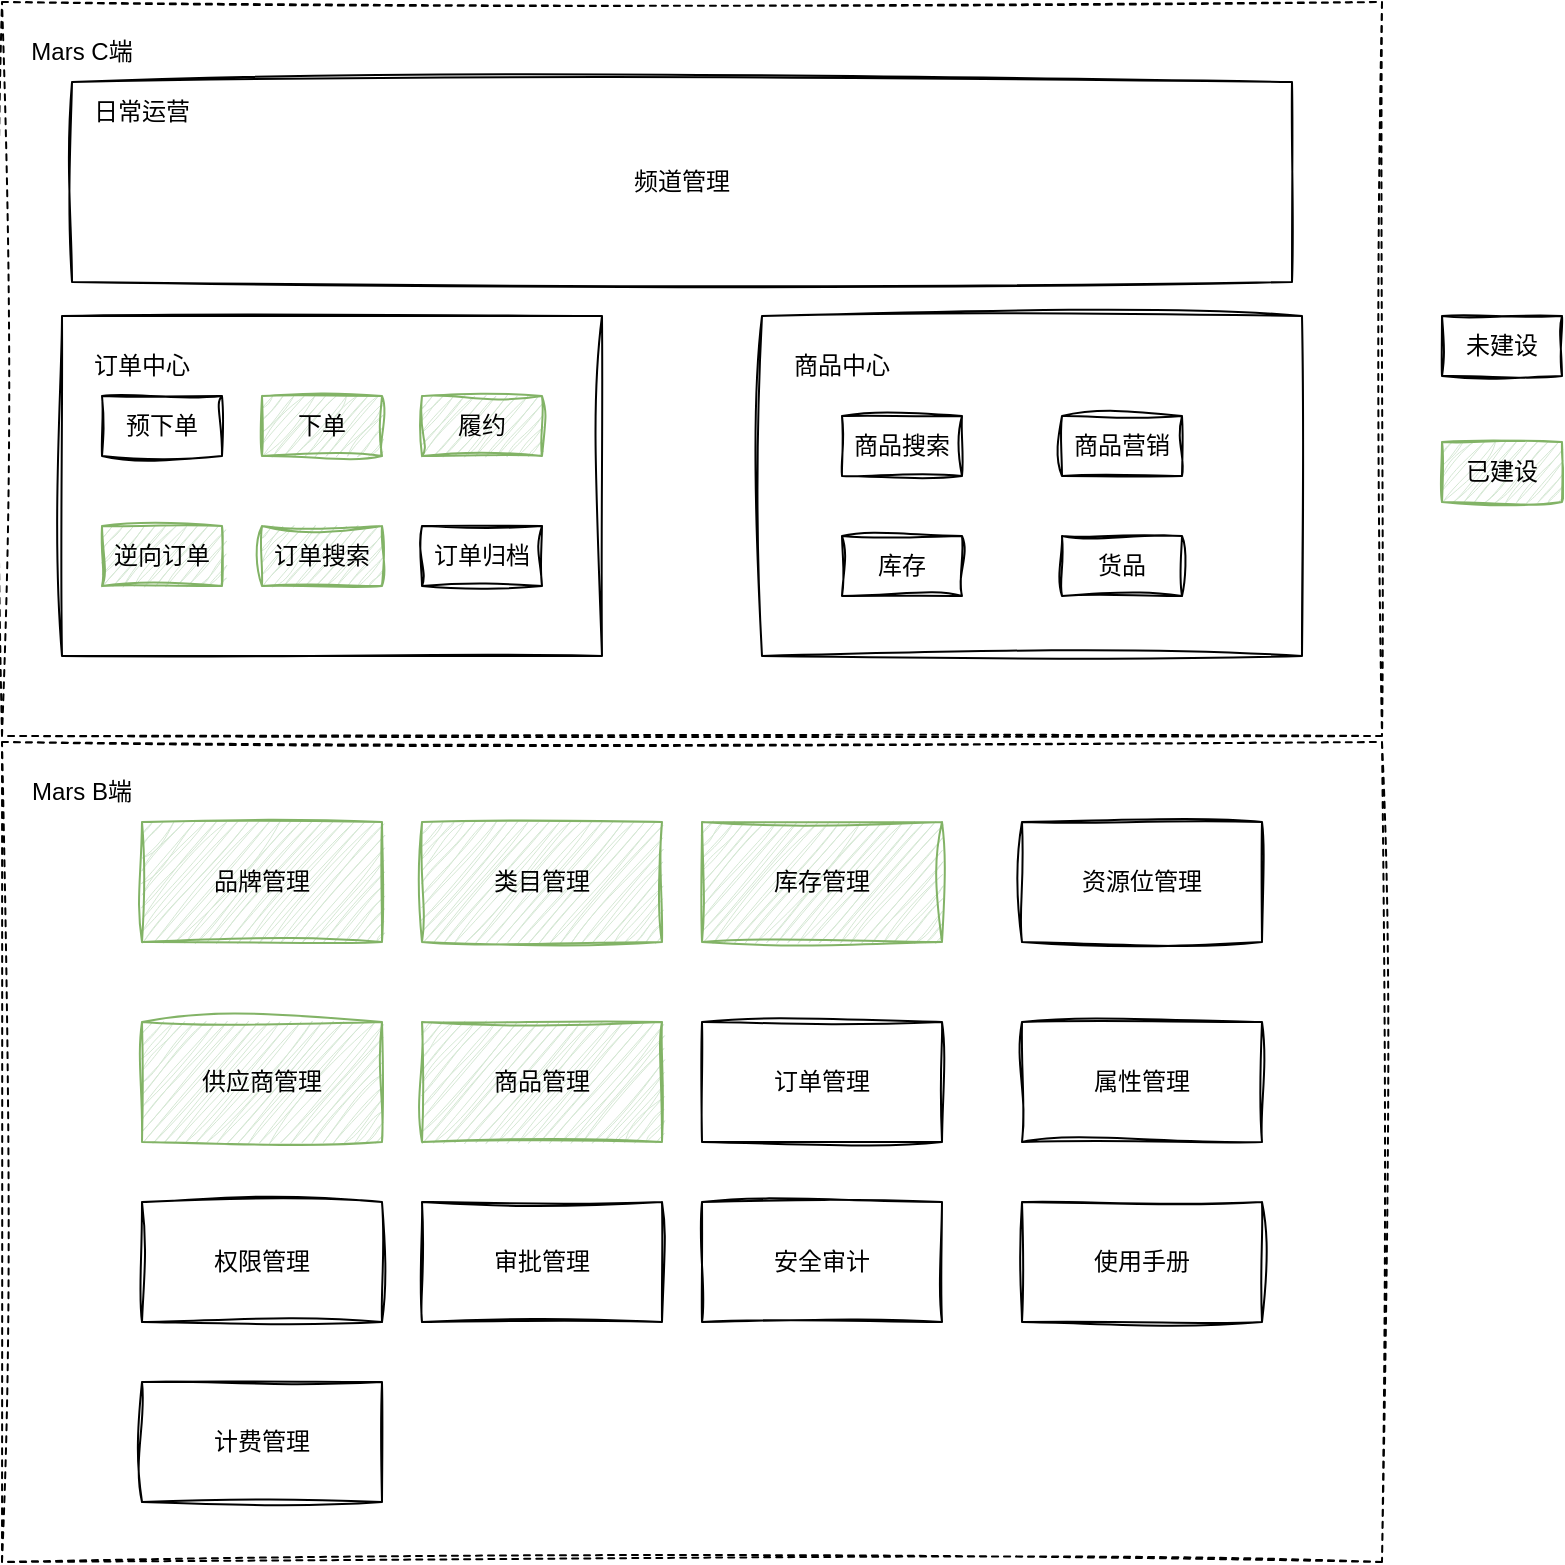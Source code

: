 <mxfile version="21.1.7" type="github">
  <diagram name="第 1 页" id="MRdZ3hBdjMbjx7WIVCL3">
    <mxGraphModel dx="1306" dy="2005" grid="1" gridSize="10" guides="1" tooltips="1" connect="1" arrows="1" fold="1" page="1" pageScale="1" pageWidth="827" pageHeight="1169" math="0" shadow="0">
      <root>
        <mxCell id="0" />
        <mxCell id="1" parent="0" />
        <mxCell id="0BC0dYOykBInenCxKDrt-12" value="" style="rounded=0;whiteSpace=wrap;html=1;dashed=1;fillStyle=auto;glass=0;sketch=1;curveFitting=1;jiggle=2;" parent="1" vertex="1">
          <mxGeometry x="160" y="190" width="690" height="410" as="geometry" />
        </mxCell>
        <mxCell id="0BC0dYOykBInenCxKDrt-1" value="品牌管理" style="rounded=0;whiteSpace=wrap;html=1;sketch=1;curveFitting=1;jiggle=2;fillColor=#d5e8d4;strokeColor=#82b366;" parent="1" vertex="1">
          <mxGeometry x="230" y="230" width="120" height="60" as="geometry" />
        </mxCell>
        <mxCell id="0BC0dYOykBInenCxKDrt-2" value="类目管理" style="rounded=0;whiteSpace=wrap;html=1;sketch=1;curveFitting=1;jiggle=2;fillColor=#d5e8d4;strokeColor=#82b366;" parent="1" vertex="1">
          <mxGeometry x="370" y="230" width="120" height="60" as="geometry" />
        </mxCell>
        <mxCell id="0BC0dYOykBInenCxKDrt-3" value="供应商管理" style="rounded=0;whiteSpace=wrap;html=1;sketch=1;curveFitting=1;jiggle=2;fillColor=#d5e8d4;strokeColor=#82b366;" parent="1" vertex="1">
          <mxGeometry x="230" y="330" width="120" height="60" as="geometry" />
        </mxCell>
        <mxCell id="0BC0dYOykBInenCxKDrt-4" value="商品管理" style="rounded=0;whiteSpace=wrap;html=1;sketch=1;curveFitting=1;jiggle=2;fillColor=#d5e8d4;strokeColor=#82b366;" parent="1" vertex="1">
          <mxGeometry x="370" y="330" width="120" height="60" as="geometry" />
        </mxCell>
        <mxCell id="0BC0dYOykBInenCxKDrt-5" value="库存管理" style="rounded=0;whiteSpace=wrap;html=1;sketch=1;curveFitting=1;jiggle=2;fillColor=#d5e8d4;strokeColor=#82b366;" parent="1" vertex="1">
          <mxGeometry x="510" y="230" width="120" height="60" as="geometry" />
        </mxCell>
        <mxCell id="0BC0dYOykBInenCxKDrt-6" value="订单管理" style="rounded=0;whiteSpace=wrap;html=1;sketch=1;curveFitting=1;jiggle=2;" parent="1" vertex="1">
          <mxGeometry x="510" y="330" width="120" height="60" as="geometry" />
        </mxCell>
        <mxCell id="0BC0dYOykBInenCxKDrt-7" value="属性管理" style="rounded=0;whiteSpace=wrap;html=1;sketch=1;curveFitting=1;jiggle=2;" parent="1" vertex="1">
          <mxGeometry x="670" y="330" width="120" height="60" as="geometry" />
        </mxCell>
        <mxCell id="0BC0dYOykBInenCxKDrt-8" value="权限管理" style="rounded=0;whiteSpace=wrap;html=1;sketch=1;curveFitting=1;jiggle=2;" parent="1" vertex="1">
          <mxGeometry x="230" y="420" width="120" height="60" as="geometry" />
        </mxCell>
        <mxCell id="0BC0dYOykBInenCxKDrt-9" value="审批管理" style="rounded=0;whiteSpace=wrap;html=1;sketch=1;curveFitting=1;jiggle=2;" parent="1" vertex="1">
          <mxGeometry x="370" y="420" width="120" height="60" as="geometry" />
        </mxCell>
        <mxCell id="0BC0dYOykBInenCxKDrt-10" value="资源位管理" style="rounded=0;whiteSpace=wrap;html=1;sketch=1;curveFitting=1;jiggle=2;" parent="1" vertex="1">
          <mxGeometry x="670" y="230" width="120" height="60" as="geometry" />
        </mxCell>
        <mxCell id="0BC0dYOykBInenCxKDrt-13" value="Mars B端" style="text;html=1;strokeColor=none;fillColor=none;align=center;verticalAlign=middle;whiteSpace=wrap;rounded=0;" parent="1" vertex="1">
          <mxGeometry x="170" y="200" width="60" height="30" as="geometry" />
        </mxCell>
        <mxCell id="0BC0dYOykBInenCxKDrt-14" value="安全审计" style="rounded=0;whiteSpace=wrap;html=1;sketch=1;curveFitting=1;jiggle=2;" parent="1" vertex="1">
          <mxGeometry x="510" y="420" width="120" height="60" as="geometry" />
        </mxCell>
        <mxCell id="0BC0dYOykBInenCxKDrt-15" value="" style="rounded=0;whiteSpace=wrap;html=1;dashed=1;fillStyle=auto;glass=0;sketch=1;curveFitting=1;jiggle=2;" parent="1" vertex="1">
          <mxGeometry x="160" y="-180" width="690" height="367" as="geometry" />
        </mxCell>
        <mxCell id="0BC0dYOykBInenCxKDrt-16" value="" style="rounded=0;whiteSpace=wrap;html=1;sketch=1;curveFitting=1;jiggle=2;" parent="1" vertex="1">
          <mxGeometry x="190" y="-23" width="270" height="170" as="geometry" />
        </mxCell>
        <mxCell id="0BC0dYOykBInenCxKDrt-26" value="Mars C端" style="text;html=1;strokeColor=none;fillColor=none;align=center;verticalAlign=middle;whiteSpace=wrap;rounded=0;" parent="1" vertex="1">
          <mxGeometry x="170" y="-170" width="60" height="30" as="geometry" />
        </mxCell>
        <mxCell id="0BC0dYOykBInenCxKDrt-28" value="订单中心" style="text;html=1;strokeColor=none;fillColor=none;align=center;verticalAlign=middle;whiteSpace=wrap;rounded=0;" parent="1" vertex="1">
          <mxGeometry x="200" y="-13" width="60" height="30" as="geometry" />
        </mxCell>
        <mxCell id="0BC0dYOykBInenCxKDrt-29" value="预下单" style="rounded=0;whiteSpace=wrap;html=1;sketch=1;curveFitting=1;jiggle=2;" parent="1" vertex="1">
          <mxGeometry x="210" y="17" width="60" height="30" as="geometry" />
        </mxCell>
        <mxCell id="0BC0dYOykBInenCxKDrt-30" value="下单" style="rounded=0;whiteSpace=wrap;html=1;sketch=1;curveFitting=1;jiggle=2;fillColor=#d5e8d4;strokeColor=#82b366;" parent="1" vertex="1">
          <mxGeometry x="290" y="17" width="60" height="30" as="geometry" />
        </mxCell>
        <mxCell id="0BC0dYOykBInenCxKDrt-31" value="履约" style="rounded=0;whiteSpace=wrap;html=1;sketch=1;curveFitting=1;jiggle=2;fillColor=#d5e8d4;strokeColor=#82b366;" parent="1" vertex="1">
          <mxGeometry x="370" y="17" width="60" height="30" as="geometry" />
        </mxCell>
        <mxCell id="0BC0dYOykBInenCxKDrt-34" value="逆向订单" style="rounded=0;whiteSpace=wrap;html=1;sketch=1;curveFitting=1;jiggle=2;fillColor=#d5e8d4;strokeColor=#82b366;" parent="1" vertex="1">
          <mxGeometry x="210" y="82" width="60" height="30" as="geometry" />
        </mxCell>
        <mxCell id="0BC0dYOykBInenCxKDrt-35" value="" style="rounded=0;whiteSpace=wrap;html=1;sketch=1;curveFitting=1;jiggle=2;" parent="1" vertex="1">
          <mxGeometry x="540" y="-23" width="270" height="170" as="geometry" />
        </mxCell>
        <mxCell id="0BC0dYOykBInenCxKDrt-36" value="订单搜索" style="rounded=0;whiteSpace=wrap;html=1;sketch=1;curveFitting=1;jiggle=2;fillColor=#d5e8d4;strokeColor=#82b366;" parent="1" vertex="1">
          <mxGeometry x="290" y="82" width="60" height="30" as="geometry" />
        </mxCell>
        <mxCell id="0BC0dYOykBInenCxKDrt-37" value="商品中心" style="text;html=1;strokeColor=none;fillColor=none;align=center;verticalAlign=middle;whiteSpace=wrap;rounded=0;" parent="1" vertex="1">
          <mxGeometry x="550" y="-13" width="60" height="30" as="geometry" />
        </mxCell>
        <mxCell id="0BC0dYOykBInenCxKDrt-38" value="商品搜索" style="rounded=0;whiteSpace=wrap;html=1;sketch=1;curveFitting=1;jiggle=2;" parent="1" vertex="1">
          <mxGeometry x="580" y="27" width="60" height="30" as="geometry" />
        </mxCell>
        <mxCell id="0BC0dYOykBInenCxKDrt-39" value="商品营销" style="rounded=0;whiteSpace=wrap;html=1;sketch=1;curveFitting=1;jiggle=2;" parent="1" vertex="1">
          <mxGeometry x="690" y="27" width="60" height="30" as="geometry" />
        </mxCell>
        <mxCell id="0BC0dYOykBInenCxKDrt-40" value="订单归档" style="rounded=0;whiteSpace=wrap;html=1;sketch=1;curveFitting=1;jiggle=2;" parent="1" vertex="1">
          <mxGeometry x="370" y="82" width="60" height="30" as="geometry" />
        </mxCell>
        <mxCell id="0BC0dYOykBInenCxKDrt-41" value="库存" style="rounded=0;whiteSpace=wrap;html=1;sketch=1;curveFitting=1;jiggle=2;" parent="1" vertex="1">
          <mxGeometry x="580" y="87" width="60" height="30" as="geometry" />
        </mxCell>
        <mxCell id="0BC0dYOykBInenCxKDrt-42" value="货品" style="rounded=0;whiteSpace=wrap;html=1;sketch=1;curveFitting=1;jiggle=2;" parent="1" vertex="1">
          <mxGeometry x="690" y="87" width="60" height="30" as="geometry" />
        </mxCell>
        <mxCell id="0BC0dYOykBInenCxKDrt-44" value="使用手册" style="rounded=0;whiteSpace=wrap;html=1;sketch=1;curveFitting=1;jiggle=2;" parent="1" vertex="1">
          <mxGeometry x="670" y="420" width="120" height="60" as="geometry" />
        </mxCell>
        <mxCell id="0BC0dYOykBInenCxKDrt-45" value="计费管理" style="rounded=0;whiteSpace=wrap;html=1;sketch=1;curveFitting=1;jiggle=2;" parent="1" vertex="1">
          <mxGeometry x="230" y="510" width="120" height="60" as="geometry" />
        </mxCell>
        <mxCell id="0BC0dYOykBInenCxKDrt-46" value="未建设" style="rounded=0;whiteSpace=wrap;html=1;sketch=1;curveFitting=1;jiggle=2;" parent="1" vertex="1">
          <mxGeometry x="880" y="-23" width="60" height="30" as="geometry" />
        </mxCell>
        <mxCell id="Oiaxicq8AWaFmw5oDvfx-1" value="频道管理" style="rounded=0;whiteSpace=wrap;html=1;sketch=1;curveFitting=1;jiggle=2;" vertex="1" parent="1">
          <mxGeometry x="195" y="-140" width="610" height="100" as="geometry" />
        </mxCell>
        <mxCell id="0BC0dYOykBInenCxKDrt-47" value="已建设" style="rounded=0;whiteSpace=wrap;html=1;sketch=1;curveFitting=1;jiggle=2;fillColor=#d5e8d4;strokeColor=#82b366;" parent="1" vertex="1">
          <mxGeometry x="880" y="40" width="60" height="30" as="geometry" />
        </mxCell>
        <mxCell id="Oiaxicq8AWaFmw5oDvfx-4" value="日常运营" style="text;html=1;strokeColor=none;fillColor=none;align=center;verticalAlign=middle;whiteSpace=wrap;rounded=0;" vertex="1" parent="1">
          <mxGeometry x="200" y="-140" width="60" height="30" as="geometry" />
        </mxCell>
      </root>
    </mxGraphModel>
  </diagram>
</mxfile>
